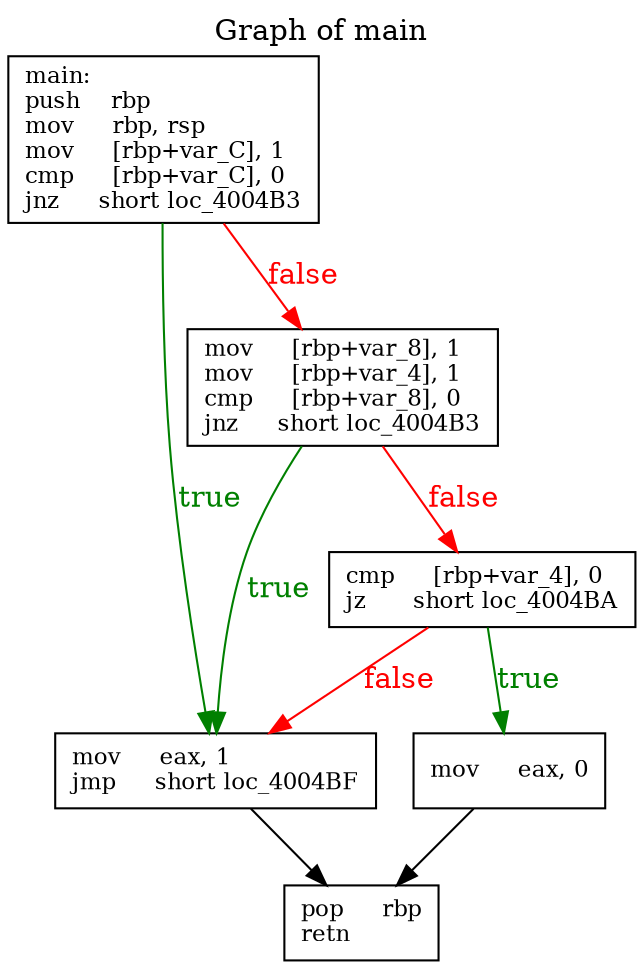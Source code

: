 digraph GRAPH_0 {

  // Generated by Graph::Easy 0.76 at Sat Mar  2 15:10:01 2019

  edge [ arrowhead=normal ];
  graph [
    label="Graph of main",
    labelloc=top ];
  node [
    fillcolor=white,
    fontsize=11,
    shape=box,
    style=filled ];

  0 [ label="main:\lpush    rbp\lmov     rbp, rsp\lmov     [rbp+var_C], 1\lcmp     [rbp+var_C], 0\ljnz     short loc_4004B3\l", rank=0 ]
  1 [ label="mov     [rbp+var_8], 1\lmov     [rbp+var_4], 1\lcmp     [rbp+var_8], 0\ljnz     short loc_4004B3\l" ]
  2 [ label="cmp     [rbp+var_4], 0\ljz      short loc_4004BA\l" ]
  3 [ label="mov     eax, 1\ljmp     short loc_4004BF\l" ]
  4 [ label="mov     eax, 0\l" ]
  5 [ label="pop     rbp\lretn\l", rank=6 ]

  0 -> 3 [ color="#008000", fontcolor="#008000", label=true ]
  0 -> 1 [ color="#ff0000", fontcolor="#ff0000", label=false ]
  1 -> 3 [ color="#008000", fontcolor="#008000", label=true ]
  1 -> 2 [ color="#ff0000", fontcolor="#ff0000", label=false ]
  2 -> 4 [ color="#008000", fontcolor="#008000", label=true ]
  2 -> 3 [ color="#ff0000", fontcolor="#ff0000", label=false ]
  3 -> 5 [ color="#000000" ]
  4 -> 5 [ color="#000000" ]

}
